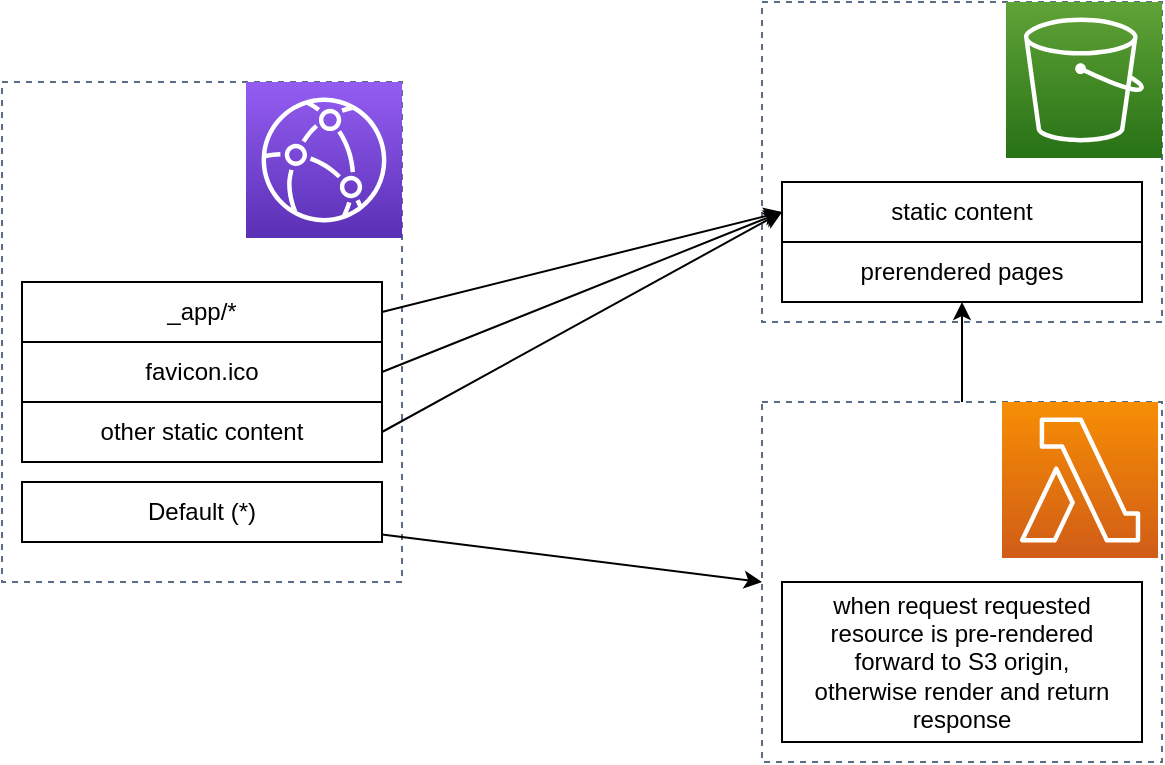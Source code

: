 <mxfile version="16.5.6" type="github"><diagram id="t8YzxzQNMDlKeD1uf9Wi" name="Page-1"><mxGraphModel dx="1186" dy="795" grid="1" gridSize="10" guides="1" tooltips="1" connect="1" arrows="1" fold="1" page="1" pageScale="1" pageWidth="827" pageHeight="1169" math="0" shadow="0"><root><mxCell id="0"/><mxCell id="1" parent="0"/><mxCell id="ts4_VkyljzKu1rLcYhcG-20" style="edgeStyle=none;rounded=0;orthogonalLoop=1;jettySize=auto;html=1;entryX=0.5;entryY=1;entryDx=0;entryDy=0;" edge="1" parent="1" source="ts4_VkyljzKu1rLcYhcG-18" target="ts4_VkyljzKu1rLcYhcG-9"><mxGeometry relative="1" as="geometry"/></mxCell><mxCell id="ts4_VkyljzKu1rLcYhcG-18" value="" style="fillColor=none;strokeColor=#5A6C86;dashed=1;verticalAlign=top;fontStyle=0;fontColor=#5A6C86;" vertex="1" parent="1"><mxGeometry x="480" y="330" width="200" height="180" as="geometry"/></mxCell><mxCell id="ts4_VkyljzKu1rLcYhcG-4" value="" style="fillColor=none;strokeColor=#5A6C86;dashed=1;verticalAlign=top;fontStyle=0;fontColor=#5A6C86;" vertex="1" parent="1"><mxGeometry x="100" y="170" width="200" height="250" as="geometry"/></mxCell><mxCell id="ts4_VkyljzKu1rLcYhcG-7" value="" style="fillColor=none;strokeColor=#5A6C86;dashed=1;verticalAlign=top;fontStyle=0;fontColor=#5A6C86;" vertex="1" parent="1"><mxGeometry x="480" y="130" width="200" height="160" as="geometry"/></mxCell><mxCell id="ts4_VkyljzKu1rLcYhcG-1" value="" style="sketch=0;points=[[0,0,0],[0.25,0,0],[0.5,0,0],[0.75,0,0],[1,0,0],[0,1,0],[0.25,1,0],[0.5,1,0],[0.75,1,0],[1,1,0],[0,0.25,0],[0,0.5,0],[0,0.75,0],[1,0.25,0],[1,0.5,0],[1,0.75,0]];outlineConnect=0;fontColor=#232F3E;gradientColor=#945DF2;gradientDirection=north;fillColor=#5A30B5;strokeColor=#ffffff;dashed=0;verticalLabelPosition=bottom;verticalAlign=top;align=center;html=1;fontSize=12;fontStyle=0;aspect=fixed;shape=mxgraph.aws4.resourceIcon;resIcon=mxgraph.aws4.cloudfront;" vertex="1" parent="1"><mxGeometry x="222" y="170" width="78" height="78" as="geometry"/></mxCell><mxCell id="ts4_VkyljzKu1rLcYhcG-2" value="" style="sketch=0;points=[[0,0,0],[0.25,0,0],[0.5,0,0],[0.75,0,0],[1,0,0],[0,1,0],[0.25,1,0],[0.5,1,0],[0.75,1,0],[1,1,0],[0,0.25,0],[0,0.5,0],[0,0.75,0],[1,0.25,0],[1,0.5,0],[1,0.75,0]];outlineConnect=0;fontColor=#232F3E;gradientColor=#F78E04;gradientDirection=north;fillColor=#D05C17;strokeColor=#ffffff;dashed=0;verticalLabelPosition=bottom;verticalAlign=top;align=center;html=1;fontSize=12;fontStyle=0;aspect=fixed;shape=mxgraph.aws4.resourceIcon;resIcon=mxgraph.aws4.lambda;" vertex="1" parent="1"><mxGeometry x="600" y="330" width="78" height="78" as="geometry"/></mxCell><mxCell id="ts4_VkyljzKu1rLcYhcG-3" value="" style="sketch=0;points=[[0,0,0],[0.25,0,0],[0.5,0,0],[0.75,0,0],[1,0,0],[0,1,0],[0.25,1,0],[0.5,1,0],[0.75,1,0],[1,1,0],[0,0.25,0],[0,0.5,0],[0,0.75,0],[1,0.25,0],[1,0.5,0],[1,0.75,0]];outlineConnect=0;fontColor=#232F3E;gradientColor=#60A337;gradientDirection=north;fillColor=#277116;strokeColor=#ffffff;dashed=0;verticalLabelPosition=bottom;verticalAlign=top;align=center;html=1;fontSize=12;fontStyle=0;aspect=fixed;shape=mxgraph.aws4.resourceIcon;resIcon=mxgraph.aws4.s3;" vertex="1" parent="1"><mxGeometry x="602" y="130" width="78" height="78" as="geometry"/></mxCell><mxCell id="ts4_VkyljzKu1rLcYhcG-8" value="static content" style="rounded=0;whiteSpace=wrap;html=1;" vertex="1" parent="1"><mxGeometry x="490" y="220" width="180" height="30" as="geometry"/></mxCell><mxCell id="ts4_VkyljzKu1rLcYhcG-9" value="prerendered pages" style="rounded=0;whiteSpace=wrap;html=1;" vertex="1" parent="1"><mxGeometry x="490" y="250" width="180" height="30" as="geometry"/></mxCell><mxCell id="ts4_VkyljzKu1rLcYhcG-13" style="rounded=0;orthogonalLoop=1;jettySize=auto;html=1;exitX=1;exitY=0.5;exitDx=0;exitDy=0;entryX=0;entryY=0.5;entryDx=0;entryDy=0;" edge="1" parent="1" source="ts4_VkyljzKu1rLcYhcG-10" target="ts4_VkyljzKu1rLcYhcG-8"><mxGeometry relative="1" as="geometry"/></mxCell><mxCell id="ts4_VkyljzKu1rLcYhcG-10" value="_app/*" style="rounded=0;whiteSpace=wrap;html=1;" vertex="1" parent="1"><mxGeometry x="110" y="270" width="180" height="30" as="geometry"/></mxCell><mxCell id="ts4_VkyljzKu1rLcYhcG-14" style="edgeStyle=none;rounded=0;orthogonalLoop=1;jettySize=auto;html=1;exitX=1;exitY=0.5;exitDx=0;exitDy=0;" edge="1" parent="1" source="ts4_VkyljzKu1rLcYhcG-11"><mxGeometry relative="1" as="geometry"><mxPoint x="490" y="235" as="targetPoint"/></mxGeometry></mxCell><mxCell id="ts4_VkyljzKu1rLcYhcG-11" value="favicon.ico" style="rounded=0;whiteSpace=wrap;html=1;" vertex="1" parent="1"><mxGeometry x="110" y="300" width="180" height="30" as="geometry"/></mxCell><mxCell id="ts4_VkyljzKu1rLcYhcG-15" style="edgeStyle=none;rounded=0;orthogonalLoop=1;jettySize=auto;html=1;entryX=0;entryY=0.5;entryDx=0;entryDy=0;exitX=1;exitY=0.5;exitDx=0;exitDy=0;" edge="1" parent="1" source="ts4_VkyljzKu1rLcYhcG-12" target="ts4_VkyljzKu1rLcYhcG-8"><mxGeometry relative="1" as="geometry"><mxPoint x="440" y="280" as="targetPoint"/></mxGeometry></mxCell><mxCell id="ts4_VkyljzKu1rLcYhcG-12" value="other static content" style="rounded=0;whiteSpace=wrap;html=1;" vertex="1" parent="1"><mxGeometry x="110" y="330" width="180" height="30" as="geometry"/></mxCell><mxCell id="ts4_VkyljzKu1rLcYhcG-17" style="edgeStyle=none;rounded=0;orthogonalLoop=1;jettySize=auto;html=1;entryX=0;entryY=0.5;entryDx=0;entryDy=0;" edge="1" parent="1" source="ts4_VkyljzKu1rLcYhcG-16" target="ts4_VkyljzKu1rLcYhcG-18"><mxGeometry relative="1" as="geometry"/></mxCell><mxCell id="ts4_VkyljzKu1rLcYhcG-16" value="Default (*)" style="rounded=0;whiteSpace=wrap;html=1;" vertex="1" parent="1"><mxGeometry x="110" y="370" width="180" height="30" as="geometry"/></mxCell><mxCell id="ts4_VkyljzKu1rLcYhcG-19" value="when request requested resource is pre-rendered&lt;br&gt;forward to S3 origin,&lt;br&gt;otherwise render and return response" style="rounded=0;whiteSpace=wrap;html=1;" vertex="1" parent="1"><mxGeometry x="490" y="420" width="180" height="80" as="geometry"/></mxCell></root></mxGraphModel></diagram></mxfile>